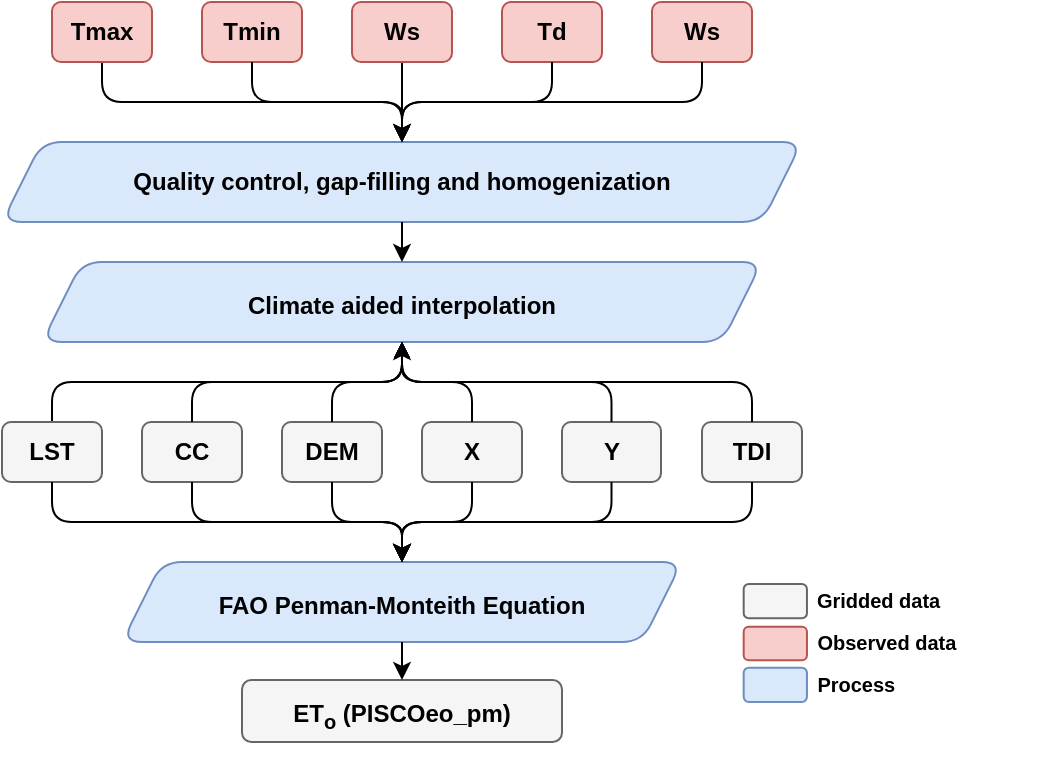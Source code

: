 <mxfile version="16.6.4" type="github">
  <diagram id="lZtI8qbh0fw-rAP5nsD9" name="Page-1">
    <mxGraphModel dx="148" dy="431" grid="1" gridSize="10" guides="1" tooltips="1" connect="1" arrows="1" fold="1" page="1" pageScale="1" pageWidth="100" pageHeight="100" math="0" shadow="0">
      <root>
        <mxCell id="0" />
        <mxCell id="1" parent="0" />
        <mxCell id="t_sFelF2Wt-cX6Uoet53-50" value="" style="group" vertex="1" connectable="0" parent="1">
          <mxGeometry x="860" y="150" width="520" height="380.5" as="geometry" />
        </mxCell>
        <mxCell id="U7eb7ub3qmSpnm3P4M1d-84" value="" style="group;fontSize=10;" parent="t_sFelF2Wt-cX6Uoet53-50" vertex="1" connectable="0">
          <mxGeometry x="360" y="270" width="160" height="110.5" as="geometry" />
        </mxCell>
        <mxCell id="wpJQsXBcN3tg3W_rkoM8-28" value="" style="group;fontSize=11;" parent="U7eb7ub3qmSpnm3P4M1d-84" vertex="1" connectable="0">
          <mxGeometry x="10.84" y="21" width="138.329" height="59" as="geometry" />
        </mxCell>
        <mxCell id="U7eb7ub3qmSpnm3P4M1d-66" value="" style="rounded=1;whiteSpace=wrap;html=1;fontSize=11;fontStyle=1;fillColor=#f8cecc;strokeColor=#b85450;" parent="wpJQsXBcN3tg3W_rkoM8-28" vertex="1">
          <mxGeometry y="21.34" width="31.642" height="16.738" as="geometry" />
        </mxCell>
        <mxCell id="U7eb7ub3qmSpnm3P4M1d-67" value="" style="rounded=1;whiteSpace=wrap;html=1;fontSize=11;fontStyle=1;fillColor=#dae8fc;strokeColor=#6c8ebf;" parent="wpJQsXBcN3tg3W_rkoM8-28" vertex="1">
          <mxGeometry y="41.844" width="31.642" height="17.156" as="geometry" />
        </mxCell>
        <mxCell id="U7eb7ub3qmSpnm3P4M1d-72" value="Observed data&amp;nbsp; &amp;nbsp;&amp;nbsp;" style="text;html=1;strokeColor=none;fillColor=none;align=center;verticalAlign=middle;whiteSpace=wrap;rounded=0;fontSize=10;fontStyle=1" parent="wpJQsXBcN3tg3W_rkoM8-28" vertex="1">
          <mxGeometry x="33.789" y="21" width="86.096" height="16.74" as="geometry" />
        </mxCell>
        <mxCell id="U7eb7ub3qmSpnm3P4M1d-83" value="" style="rounded=1;whiteSpace=wrap;html=1;fontSize=11;fontStyle=1;fillColor=#f5f5f5;strokeColor=#666666;fontColor=#333333;" parent="wpJQsXBcN3tg3W_rkoM8-28" vertex="1">
          <mxGeometry width="31.642" height="17.156" as="geometry" />
        </mxCell>
        <mxCell id="mp60AICXdKhl7RRevxMm-46" value="Gridded data&amp;nbsp; &amp;nbsp; &amp;nbsp; &amp;nbsp;" style="text;html=1;strokeColor=none;fillColor=none;align=center;verticalAlign=middle;whiteSpace=wrap;rounded=0;fontSize=10;fontStyle=1" parent="wpJQsXBcN3tg3W_rkoM8-28" vertex="1">
          <mxGeometry x="33.789" width="86.096" height="16.74" as="geometry" />
        </mxCell>
        <mxCell id="mp60AICXdKhl7RRevxMm-47" value="Process&amp;nbsp; &amp;nbsp; &amp;nbsp; &amp;nbsp; &amp;nbsp; &amp;nbsp; &amp;nbsp; &amp;nbsp;" style="text;html=1;strokeColor=none;fillColor=none;align=center;verticalAlign=middle;whiteSpace=wrap;rounded=0;fontSize=10;fontStyle=1" parent="wpJQsXBcN3tg3W_rkoM8-28" vertex="1">
          <mxGeometry x="33.789" y="42" width="86.096" height="16.74" as="geometry" />
        </mxCell>
        <mxCell id="U7eb7ub3qmSpnm3P4M1d-5" value="&lt;font style=&quot;font-size: 12px;&quot;&gt;Tmin&lt;/font&gt;" style="rounded=1;whiteSpace=wrap;html=1;fontSize=12;fontStyle=1;fillColor=#f8cecc;strokeColor=#b85450;" parent="t_sFelF2Wt-cX6Uoet53-50" vertex="1">
          <mxGeometry x="100" width="50" height="30" as="geometry" />
        </mxCell>
        <mxCell id="U7eb7ub3qmSpnm3P4M1d-7" value="&lt;font style=&quot;font-size: 12px;&quot;&gt;Td&lt;/font&gt;" style="rounded=1;whiteSpace=wrap;html=1;fontSize=12;fontStyle=1;fillColor=#f8cecc;strokeColor=#b85450;" parent="t_sFelF2Wt-cX6Uoet53-50" vertex="1">
          <mxGeometry x="250" width="50" height="30" as="geometry" />
        </mxCell>
        <mxCell id="U7eb7ub3qmSpnm3P4M1d-9" value="&lt;font style=&quot;font-size: 12px;&quot;&gt;Ws&lt;/font&gt;" style="rounded=1;whiteSpace=wrap;html=1;fontSize=12;fontStyle=1;fillColor=#f8cecc;strokeColor=#b85450;" parent="t_sFelF2Wt-cX6Uoet53-50" vertex="1">
          <mxGeometry x="325" width="50" height="30" as="geometry" />
        </mxCell>
        <mxCell id="U7eb7ub3qmSpnm3P4M1d-21" value="&lt;font style=&quot;font-size: 12px;&quot;&gt;Quality control, gap-filling and homogenization&lt;/font&gt;" style="shape=parallelogram;perimeter=parallelogramPerimeter;whiteSpace=wrap;html=1;fixedSize=1;fontSize=12;fontStyle=1;fillColor=#dae8fc;strokeColor=#6c8ebf;rounded=1;" parent="t_sFelF2Wt-cX6Uoet53-50" vertex="1">
          <mxGeometry y="70" width="400" height="40" as="geometry" />
        </mxCell>
        <mxCell id="t_sFelF2Wt-cX6Uoet53-15" style="edgeStyle=orthogonalEdgeStyle;orthogonalLoop=1;jettySize=auto;html=1;entryX=0.5;entryY=0;entryDx=0;entryDy=0;fontSize=12;rounded=1;endArrow=open;endFill=0;" edge="1" parent="t_sFelF2Wt-cX6Uoet53-50" source="U7eb7ub3qmSpnm3P4M1d-5" target="U7eb7ub3qmSpnm3P4M1d-21">
          <mxGeometry relative="1" as="geometry" />
        </mxCell>
        <mxCell id="t_sFelF2Wt-cX6Uoet53-18" style="edgeStyle=orthogonalEdgeStyle;orthogonalLoop=1;jettySize=auto;html=1;entryX=0.5;entryY=0;entryDx=0;entryDy=0;fontSize=12;rounded=1;endArrow=open;endFill=0;" edge="1" parent="t_sFelF2Wt-cX6Uoet53-50" source="U7eb7ub3qmSpnm3P4M1d-7" target="U7eb7ub3qmSpnm3P4M1d-21">
          <mxGeometry relative="1" as="geometry" />
        </mxCell>
        <mxCell id="t_sFelF2Wt-cX6Uoet53-19" style="edgeStyle=orthogonalEdgeStyle;orthogonalLoop=1;jettySize=auto;html=1;entryX=0.5;entryY=0;entryDx=0;entryDy=0;fontSize=12;rounded=1;endArrow=open;endFill=0;" edge="1" parent="t_sFelF2Wt-cX6Uoet53-50" source="U7eb7ub3qmSpnm3P4M1d-9" target="U7eb7ub3qmSpnm3P4M1d-21">
          <mxGeometry relative="1" as="geometry">
            <Array as="points">
              <mxPoint x="350" y="50" />
              <mxPoint x="200" y="50" />
            </Array>
          </mxGeometry>
        </mxCell>
        <mxCell id="U7eb7ub3qmSpnm3P4M1d-32" value="&lt;font style=&quot;font-size: 12px&quot;&gt;Climate aided interpolation&lt;/font&gt;" style="shape=parallelogram;perimeter=parallelogramPerimeter;whiteSpace=wrap;html=1;fixedSize=1;fontSize=18;fontStyle=1;fillColor=#dae8fc;strokeColor=#6c8ebf;rounded=1;" parent="t_sFelF2Wt-cX6Uoet53-50" vertex="1">
          <mxGeometry x="20" y="130" width="360" height="40" as="geometry" />
        </mxCell>
        <mxCell id="U7eb7ub3qmSpnm3P4M1d-46" value="&lt;font style=&quot;font-size: 12px&quot;&gt;FAO Penman-Monteith Equation&lt;/font&gt;" style="shape=parallelogram;perimeter=parallelogramPerimeter;whiteSpace=wrap;html=1;fixedSize=1;fontSize=19;fontStyle=1;fillColor=#dae8fc;strokeColor=#6c8ebf;rounded=1;" parent="t_sFelF2Wt-cX6Uoet53-50" vertex="1">
          <mxGeometry x="60" y="280" width="280" height="40" as="geometry" />
        </mxCell>
        <mxCell id="U7eb7ub3qmSpnm3P4M1d-56" value="&lt;font style=&quot;font-size: 12px&quot; color=&quot;#000000&quot;&gt;&lt;font style=&quot;font-size: 12px&quot;&gt;&lt;font style=&quot;font-size: 12px&quot;&gt;ET&lt;sub&gt;o&lt;/sub&gt; (&lt;/font&gt;&lt;/font&gt;&lt;font style=&quot;font-size: 12px&quot;&gt;PISCOeo_pm)&lt;/font&gt;&lt;/font&gt;" style="rounded=1;whiteSpace=wrap;html=1;fontSize=16;fontStyle=1;fillColor=#f5f5f5;strokeColor=#666666;fontColor=#333333;" parent="t_sFelF2Wt-cX6Uoet53-50" vertex="1">
          <mxGeometry x="120" y="339" width="160" height="31" as="geometry" />
        </mxCell>
        <mxCell id="t_sFelF2Wt-cX6Uoet53-40" style="edgeStyle=orthogonalEdgeStyle;rounded=1;orthogonalLoop=1;jettySize=auto;html=1;entryX=0.5;entryY=0;entryDx=0;entryDy=0;fontSize=12;" edge="1" parent="t_sFelF2Wt-cX6Uoet53-50" source="U7eb7ub3qmSpnm3P4M1d-46" target="U7eb7ub3qmSpnm3P4M1d-56">
          <mxGeometry relative="1" as="geometry" />
        </mxCell>
        <mxCell id="t_sFelF2Wt-cX6Uoet53-16" style="edgeStyle=orthogonalEdgeStyle;orthogonalLoop=1;jettySize=auto;html=1;fontSize=12;rounded=1;" edge="1" parent="t_sFelF2Wt-cX6Uoet53-50" source="t_sFelF2Wt-cX6Uoet53-8">
          <mxGeometry relative="1" as="geometry">
            <mxPoint x="200" y="70" as="targetPoint" />
            <Array as="points">
              <mxPoint x="200" y="70" />
              <mxPoint x="200" y="70" />
            </Array>
          </mxGeometry>
        </mxCell>
        <mxCell id="t_sFelF2Wt-cX6Uoet53-8" value="&lt;font style=&quot;font-size: 12px;&quot;&gt;Ws&lt;/font&gt;" style="rounded=1;whiteSpace=wrap;html=1;fontSize=12;fontStyle=1;fillColor=#f8cecc;strokeColor=#b85450;" vertex="1" parent="t_sFelF2Wt-cX6Uoet53-50">
          <mxGeometry x="175" width="50" height="30" as="geometry" />
        </mxCell>
        <mxCell id="t_sFelF2Wt-cX6Uoet53-52" style="edgeStyle=orthogonalEdgeStyle;rounded=1;orthogonalLoop=1;jettySize=auto;html=1;entryX=0.5;entryY=0;entryDx=0;entryDy=0;fontSize=12;endArrow=classic;endFill=1;" edge="1" parent="t_sFelF2Wt-cX6Uoet53-50" source="t_sFelF2Wt-cX6Uoet53-13" target="U7eb7ub3qmSpnm3P4M1d-21">
          <mxGeometry relative="1" as="geometry" />
        </mxCell>
        <mxCell id="t_sFelF2Wt-cX6Uoet53-13" value="&lt;font style=&quot;font-size: 12px&quot;&gt;Tmax&lt;/font&gt;" style="rounded=1;whiteSpace=wrap;html=1;fontSize=12;fontStyle=1;fillColor=#f8cecc;strokeColor=#b85450;" vertex="1" parent="t_sFelF2Wt-cX6Uoet53-50">
          <mxGeometry x="25" width="50" height="30" as="geometry" />
        </mxCell>
        <mxCell id="t_sFelF2Wt-cX6Uoet53-23" style="edgeStyle=orthogonalEdgeStyle;rounded=1;orthogonalLoop=1;jettySize=auto;html=1;entryX=0.5;entryY=1;entryDx=0;entryDy=0;fontSize=12;endArrow=open;endFill=0;" edge="1" parent="t_sFelF2Wt-cX6Uoet53-50" source="U7eb7ub3qmSpnm3P4M1d-34" target="U7eb7ub3qmSpnm3P4M1d-32">
          <mxGeometry relative="1" as="geometry">
            <Array as="points">
              <mxPoint x="25" y="190" />
              <mxPoint x="200" y="190" />
            </Array>
          </mxGeometry>
        </mxCell>
        <mxCell id="t_sFelF2Wt-cX6Uoet53-25" value="" style="group" vertex="1" connectable="0" parent="t_sFelF2Wt-cX6Uoet53-50">
          <mxGeometry y="210" width="400" height="30" as="geometry" />
        </mxCell>
        <mxCell id="U7eb7ub3qmSpnm3P4M1d-34" value="&lt;font style=&quot;font-size: 12px;&quot;&gt;LST&lt;/font&gt;" style="rounded=1;whiteSpace=wrap;html=1;fontSize=12;fontStyle=1;fillColor=#f5f5f5;strokeColor=#666666;" parent="t_sFelF2Wt-cX6Uoet53-25" vertex="1">
          <mxGeometry width="50" height="30" as="geometry" />
        </mxCell>
        <mxCell id="U7eb7ub3qmSpnm3P4M1d-38" value="&lt;font style=&quot;font-size: 12px;&quot;&gt;DEM&lt;/font&gt;" style="rounded=1;whiteSpace=wrap;html=1;fontSize=12;fontStyle=1;fillColor=#f5f5f5;strokeColor=#666666;" parent="t_sFelF2Wt-cX6Uoet53-25" vertex="1">
          <mxGeometry x="140" width="50" height="30" as="geometry" />
        </mxCell>
        <mxCell id="U7eb7ub3qmSpnm3P4M1d-39" value="&lt;font style=&quot;font-size: 12px;&quot;&gt;X&lt;/font&gt;" style="rounded=1;whiteSpace=wrap;html=1;fontSize=12;fontStyle=1;fillColor=#f5f5f5;strokeColor=#666666;" parent="t_sFelF2Wt-cX6Uoet53-25" vertex="1">
          <mxGeometry x="210" width="50" height="30" as="geometry" />
        </mxCell>
        <mxCell id="U7eb7ub3qmSpnm3P4M1d-40" value="&lt;span style=&quot;font-size: 12px;&quot;&gt;Y&lt;/span&gt;" style="rounded=1;whiteSpace=wrap;html=1;fontSize=12;fontStyle=1;fillColor=#f5f5f5;strokeColor=#666666;" parent="t_sFelF2Wt-cX6Uoet53-25" vertex="1">
          <mxGeometry x="280" width="49.5" height="30" as="geometry" />
        </mxCell>
        <mxCell id="wpJQsXBcN3tg3W_rkoM8-5" value="&lt;span style=&quot;font-size: 12px;&quot;&gt;TDI&lt;/span&gt;" style="rounded=1;whiteSpace=wrap;html=1;fontSize=12;fontStyle=1;fillColor=#f5f5f5;strokeColor=#666666;" parent="t_sFelF2Wt-cX6Uoet53-25" vertex="1">
          <mxGeometry x="350" width="50" height="30" as="geometry" />
        </mxCell>
        <mxCell id="t_sFelF2Wt-cX6Uoet53-21" value="&lt;font style=&quot;font-size: 12px&quot;&gt;CC&lt;/font&gt;" style="rounded=1;whiteSpace=wrap;html=1;fontSize=12;fontStyle=1;fillColor=#f5f5f5;strokeColor=#666666;" vertex="1" parent="t_sFelF2Wt-cX6Uoet53-25">
          <mxGeometry x="70" width="50" height="30" as="geometry" />
        </mxCell>
        <mxCell id="t_sFelF2Wt-cX6Uoet53-26" style="edgeStyle=orthogonalEdgeStyle;rounded=1;orthogonalLoop=1;jettySize=auto;html=1;entryX=0.5;entryY=1;entryDx=0;entryDy=0;fontSize=12;endArrow=open;endFill=0;" edge="1" parent="t_sFelF2Wt-cX6Uoet53-50" source="t_sFelF2Wt-cX6Uoet53-21" target="U7eb7ub3qmSpnm3P4M1d-32">
          <mxGeometry relative="1" as="geometry" />
        </mxCell>
        <mxCell id="t_sFelF2Wt-cX6Uoet53-27" style="edgeStyle=orthogonalEdgeStyle;rounded=1;orthogonalLoop=1;jettySize=auto;html=1;fontSize=12;endArrow=open;endFill=0;" edge="1" parent="t_sFelF2Wt-cX6Uoet53-50" source="U7eb7ub3qmSpnm3P4M1d-38">
          <mxGeometry relative="1" as="geometry">
            <mxPoint x="200" y="170" as="targetPoint" />
            <Array as="points">
              <mxPoint x="165" y="190" />
              <mxPoint x="200" y="190" />
            </Array>
          </mxGeometry>
        </mxCell>
        <mxCell id="t_sFelF2Wt-cX6Uoet53-28" style="edgeStyle=orthogonalEdgeStyle;rounded=1;orthogonalLoop=1;jettySize=auto;html=1;fontSize=12;" edge="1" parent="t_sFelF2Wt-cX6Uoet53-50" source="U7eb7ub3qmSpnm3P4M1d-39">
          <mxGeometry relative="1" as="geometry">
            <mxPoint x="200" y="170" as="targetPoint" />
            <Array as="points">
              <mxPoint x="235" y="190" />
              <mxPoint x="200" y="190" />
            </Array>
          </mxGeometry>
        </mxCell>
        <mxCell id="t_sFelF2Wt-cX6Uoet53-29" style="edgeStyle=orthogonalEdgeStyle;rounded=1;orthogonalLoop=1;jettySize=auto;html=1;fontSize=12;endArrow=open;endFill=0;" edge="1" parent="t_sFelF2Wt-cX6Uoet53-50" source="U7eb7ub3qmSpnm3P4M1d-40">
          <mxGeometry relative="1" as="geometry">
            <mxPoint x="200" y="170" as="targetPoint" />
            <Array as="points">
              <mxPoint x="305" y="190" />
              <mxPoint x="200" y="190" />
            </Array>
          </mxGeometry>
        </mxCell>
        <mxCell id="t_sFelF2Wt-cX6Uoet53-30" style="edgeStyle=orthogonalEdgeStyle;rounded=1;orthogonalLoop=1;jettySize=auto;html=1;fontSize=12;endArrow=open;endFill=0;" edge="1" parent="t_sFelF2Wt-cX6Uoet53-50" source="wpJQsXBcN3tg3W_rkoM8-5">
          <mxGeometry relative="1" as="geometry">
            <mxPoint x="200" y="170" as="targetPoint" />
            <Array as="points">
              <mxPoint x="375" y="190" />
              <mxPoint x="200" y="190" />
            </Array>
          </mxGeometry>
        </mxCell>
        <mxCell id="t_sFelF2Wt-cX6Uoet53-33" style="edgeStyle=orthogonalEdgeStyle;rounded=1;orthogonalLoop=1;jettySize=auto;html=1;entryX=0.5;entryY=0;entryDx=0;entryDy=0;fontSize=12;" edge="1" parent="t_sFelF2Wt-cX6Uoet53-50" source="U7eb7ub3qmSpnm3P4M1d-34" target="U7eb7ub3qmSpnm3P4M1d-46">
          <mxGeometry relative="1" as="geometry">
            <Array as="points">
              <mxPoint x="25" y="260" />
              <mxPoint x="200" y="260" />
            </Array>
          </mxGeometry>
        </mxCell>
        <mxCell id="t_sFelF2Wt-cX6Uoet53-34" style="edgeStyle=orthogonalEdgeStyle;rounded=1;orthogonalLoop=1;jettySize=auto;html=1;entryX=0.5;entryY=0;entryDx=0;entryDy=0;fontSize=12;" edge="1" parent="t_sFelF2Wt-cX6Uoet53-50" source="t_sFelF2Wt-cX6Uoet53-21" target="U7eb7ub3qmSpnm3P4M1d-46">
          <mxGeometry relative="1" as="geometry" />
        </mxCell>
        <mxCell id="t_sFelF2Wt-cX6Uoet53-35" style="edgeStyle=orthogonalEdgeStyle;rounded=1;orthogonalLoop=1;jettySize=auto;html=1;entryX=0.5;entryY=0;entryDx=0;entryDy=0;fontSize=12;" edge="1" parent="t_sFelF2Wt-cX6Uoet53-50" source="U7eb7ub3qmSpnm3P4M1d-38" target="U7eb7ub3qmSpnm3P4M1d-46">
          <mxGeometry relative="1" as="geometry" />
        </mxCell>
        <mxCell id="t_sFelF2Wt-cX6Uoet53-36" style="edgeStyle=orthogonalEdgeStyle;rounded=1;orthogonalLoop=1;jettySize=auto;html=1;entryX=0.5;entryY=0;entryDx=0;entryDy=0;fontSize=12;" edge="1" parent="t_sFelF2Wt-cX6Uoet53-50" source="U7eb7ub3qmSpnm3P4M1d-39" target="U7eb7ub3qmSpnm3P4M1d-46">
          <mxGeometry relative="1" as="geometry" />
        </mxCell>
        <mxCell id="t_sFelF2Wt-cX6Uoet53-38" style="edgeStyle=orthogonalEdgeStyle;rounded=1;orthogonalLoop=1;jettySize=auto;html=1;entryX=0.5;entryY=0;entryDx=0;entryDy=0;fontSize=12;" edge="1" parent="t_sFelF2Wt-cX6Uoet53-50" source="U7eb7ub3qmSpnm3P4M1d-40" target="U7eb7ub3qmSpnm3P4M1d-46">
          <mxGeometry relative="1" as="geometry" />
        </mxCell>
        <mxCell id="t_sFelF2Wt-cX6Uoet53-39" style="edgeStyle=orthogonalEdgeStyle;rounded=1;orthogonalLoop=1;jettySize=auto;html=1;entryX=0.5;entryY=0;entryDx=0;entryDy=0;fontSize=12;" edge="1" parent="t_sFelF2Wt-cX6Uoet53-50" source="wpJQsXBcN3tg3W_rkoM8-5" target="U7eb7ub3qmSpnm3P4M1d-46">
          <mxGeometry relative="1" as="geometry">
            <Array as="points">
              <mxPoint x="375" y="260" />
              <mxPoint x="200" y="260" />
            </Array>
          </mxGeometry>
        </mxCell>
        <mxCell id="t_sFelF2Wt-cX6Uoet53-51" style="edgeStyle=orthogonalEdgeStyle;rounded=1;orthogonalLoop=1;jettySize=auto;html=1;fontSize=12;endArrow=classic;endFill=1;" edge="1" parent="1" source="U7eb7ub3qmSpnm3P4M1d-21">
          <mxGeometry relative="1" as="geometry">
            <mxPoint x="1060" y="280" as="targetPoint" />
          </mxGeometry>
        </mxCell>
      </root>
    </mxGraphModel>
  </diagram>
</mxfile>
